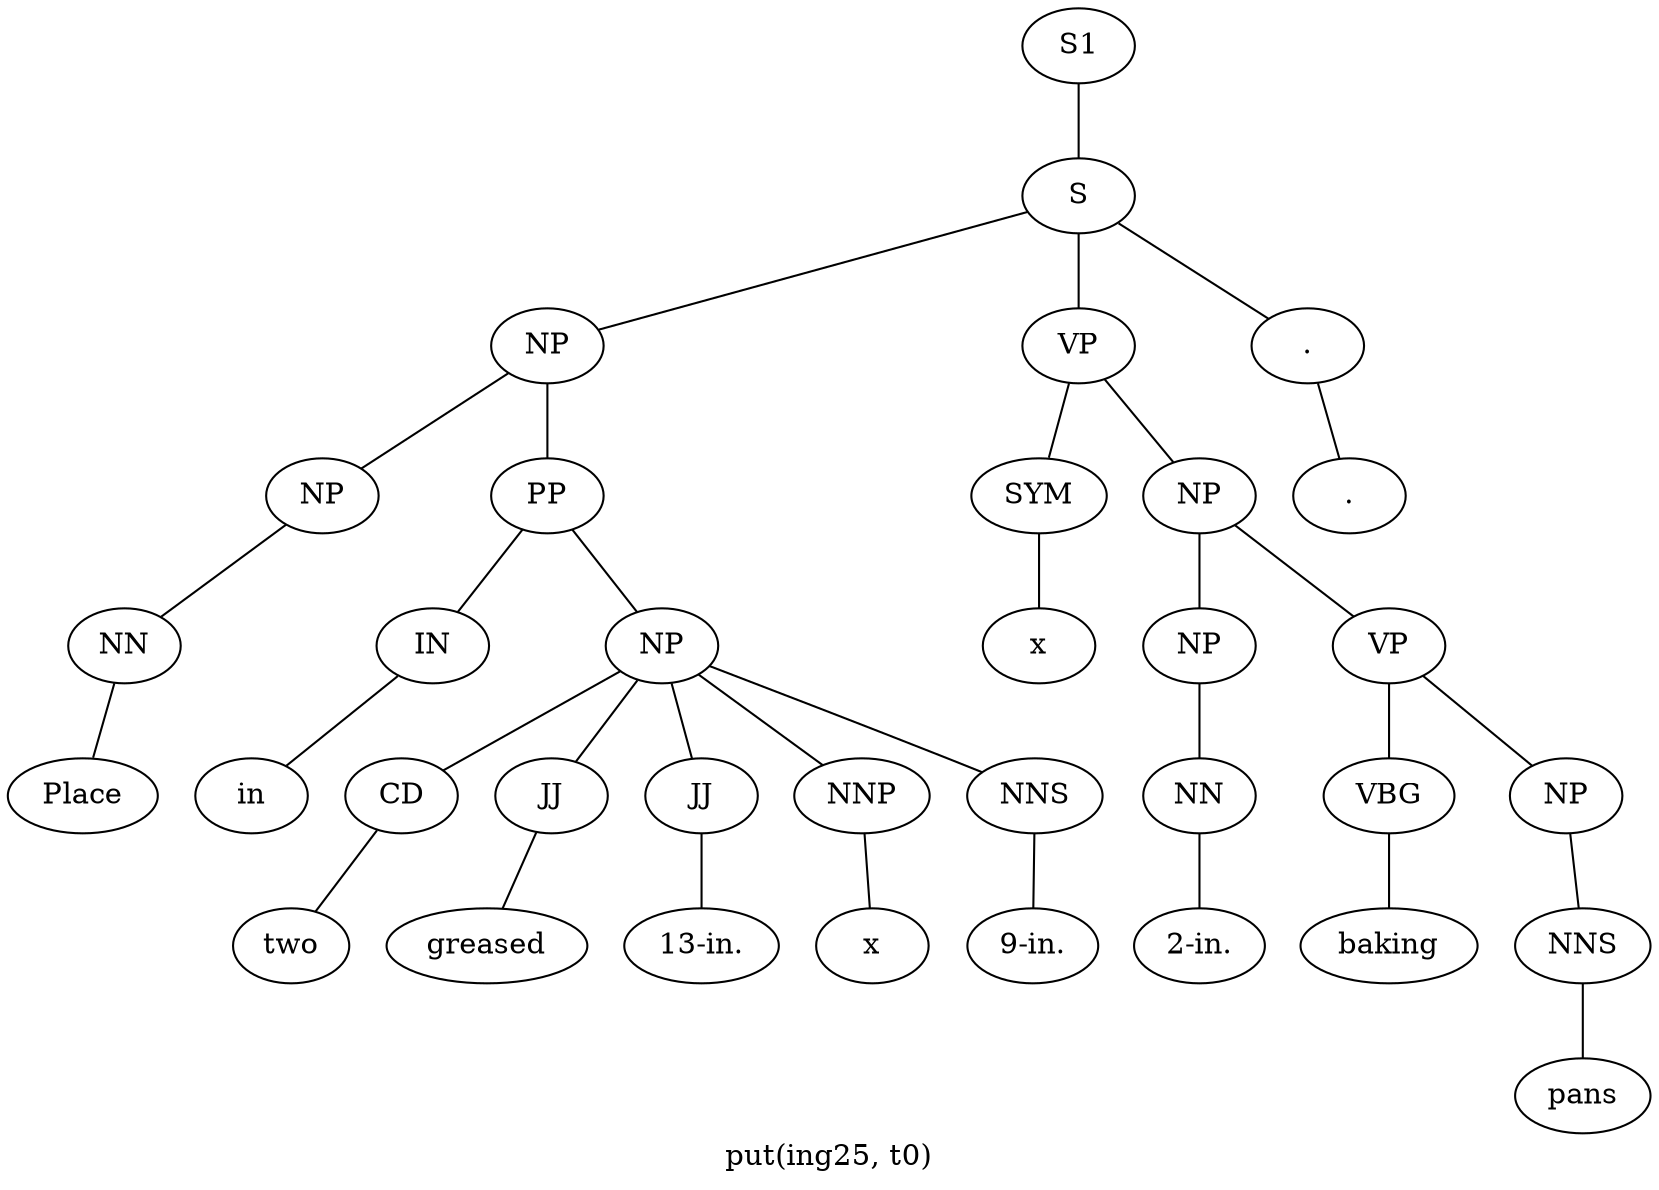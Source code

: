 graph SyntaxGraph {
	label = "put(ing25, t0)";
	Node0 [label="S1"];
	Node1 [label="S"];
	Node2 [label="NP"];
	Node3 [label="NP"];
	Node4 [label="NN"];
	Node5 [label="Place"];
	Node6 [label="PP"];
	Node7 [label="IN"];
	Node8 [label="in"];
	Node9 [label="NP"];
	Node10 [label="CD"];
	Node11 [label="two"];
	Node12 [label="JJ"];
	Node13 [label="greased"];
	Node14 [label="JJ"];
	Node15 [label="13-in."];
	Node16 [label="NNP"];
	Node17 [label="x"];
	Node18 [label="NNS"];
	Node19 [label="9-in."];
	Node20 [label="VP"];
	Node21 [label="SYM"];
	Node22 [label="x"];
	Node23 [label="NP"];
	Node24 [label="NP"];
	Node25 [label="NN"];
	Node26 [label="2-in."];
	Node27 [label="VP"];
	Node28 [label="VBG"];
	Node29 [label="baking"];
	Node30 [label="NP"];
	Node31 [label="NNS"];
	Node32 [label="pans"];
	Node33 [label="."];
	Node34 [label="."];

	Node0 -- Node1;
	Node1 -- Node2;
	Node1 -- Node20;
	Node1 -- Node33;
	Node2 -- Node3;
	Node2 -- Node6;
	Node3 -- Node4;
	Node4 -- Node5;
	Node6 -- Node7;
	Node6 -- Node9;
	Node7 -- Node8;
	Node9 -- Node10;
	Node9 -- Node12;
	Node9 -- Node14;
	Node9 -- Node16;
	Node9 -- Node18;
	Node10 -- Node11;
	Node12 -- Node13;
	Node14 -- Node15;
	Node16 -- Node17;
	Node18 -- Node19;
	Node20 -- Node21;
	Node20 -- Node23;
	Node21 -- Node22;
	Node23 -- Node24;
	Node23 -- Node27;
	Node24 -- Node25;
	Node25 -- Node26;
	Node27 -- Node28;
	Node27 -- Node30;
	Node28 -- Node29;
	Node30 -- Node31;
	Node31 -- Node32;
	Node33 -- Node34;
}